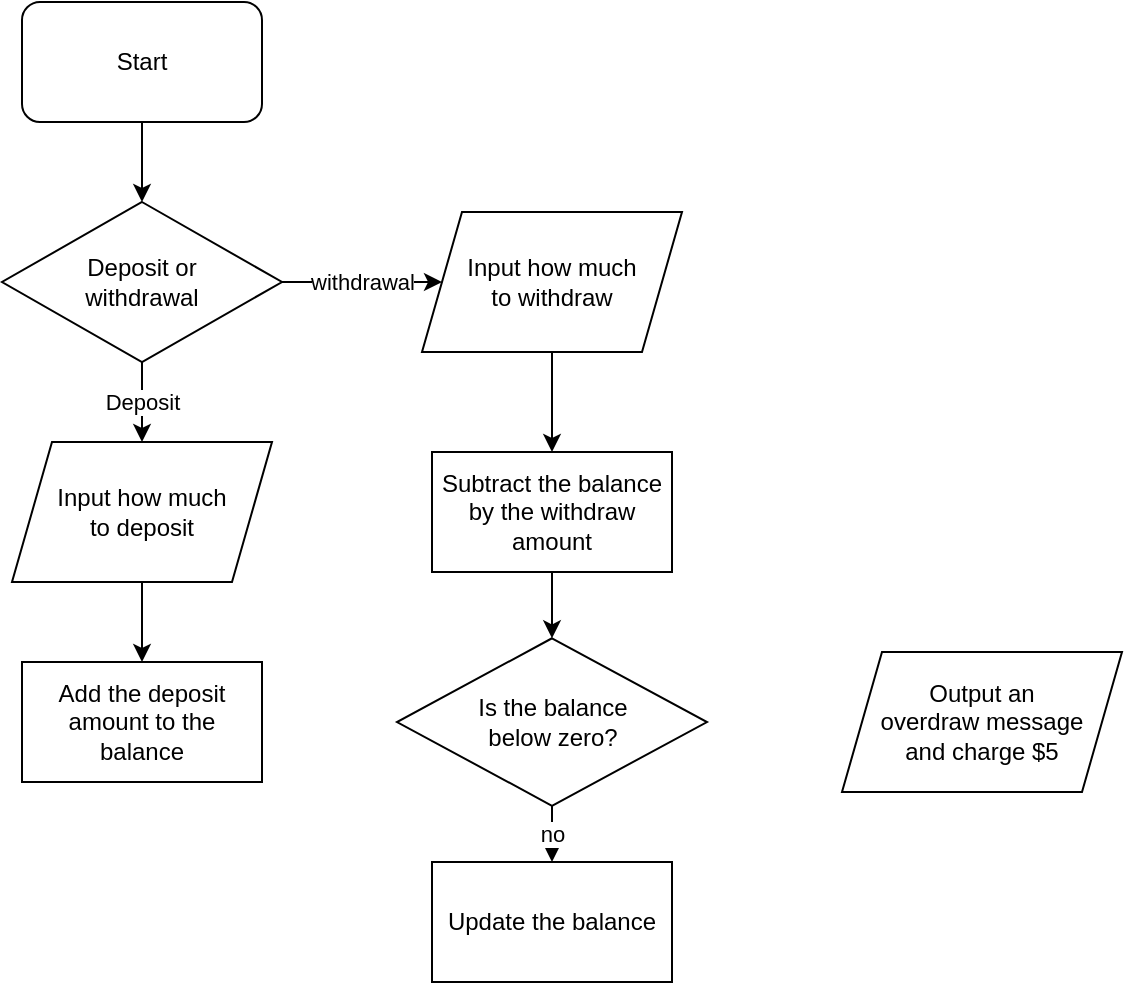 <mxfile version="15.7.3" type="github">
  <diagram id="IH0edRVHWNsSEsBKf5kk" name="Page-1">
    <mxGraphModel dx="782" dy="436" grid="1" gridSize="10" guides="1" tooltips="1" connect="1" arrows="1" fold="1" page="1" pageScale="1" pageWidth="850" pageHeight="1100" math="0" shadow="0">
      <root>
        <mxCell id="0" />
        <mxCell id="1" parent="0" />
        <mxCell id="nP2USRBfz_AW315EFG4I-3" value="" style="edgeStyle=orthogonalEdgeStyle;rounded=0;orthogonalLoop=1;jettySize=auto;html=1;" edge="1" parent="1" source="nP2USRBfz_AW315EFG4I-1" target="nP2USRBfz_AW315EFG4I-2">
          <mxGeometry relative="1" as="geometry" />
        </mxCell>
        <mxCell id="nP2USRBfz_AW315EFG4I-1" value="Start" style="rounded=1;whiteSpace=wrap;html=1;" vertex="1" parent="1">
          <mxGeometry x="80" y="30" width="120" height="60" as="geometry" />
        </mxCell>
        <mxCell id="nP2USRBfz_AW315EFG4I-7" value="Deposit" style="edgeStyle=orthogonalEdgeStyle;rounded=0;orthogonalLoop=1;jettySize=auto;html=1;exitX=0.5;exitY=1;exitDx=0;exitDy=0;" edge="1" parent="1" source="nP2USRBfz_AW315EFG4I-2" target="nP2USRBfz_AW315EFG4I-6">
          <mxGeometry relative="1" as="geometry" />
        </mxCell>
        <mxCell id="nP2USRBfz_AW315EFG4I-9" value="withdrawal" style="edgeStyle=orthogonalEdgeStyle;rounded=0;orthogonalLoop=1;jettySize=auto;html=1;" edge="1" parent="1" source="nP2USRBfz_AW315EFG4I-2" target="nP2USRBfz_AW315EFG4I-8">
          <mxGeometry relative="1" as="geometry" />
        </mxCell>
        <mxCell id="nP2USRBfz_AW315EFG4I-2" value="Deposit or&lt;br&gt;withdrawal" style="rhombus;whiteSpace=wrap;html=1;" vertex="1" parent="1">
          <mxGeometry x="70" y="130" width="140" height="80" as="geometry" />
        </mxCell>
        <mxCell id="nP2USRBfz_AW315EFG4I-11" value="" style="edgeStyle=orthogonalEdgeStyle;rounded=0;orthogonalLoop=1;jettySize=auto;html=1;" edge="1" parent="1" source="nP2USRBfz_AW315EFG4I-6" target="nP2USRBfz_AW315EFG4I-10">
          <mxGeometry relative="1" as="geometry" />
        </mxCell>
        <mxCell id="nP2USRBfz_AW315EFG4I-6" value="Input how much&lt;br&gt;to deposit" style="shape=parallelogram;perimeter=parallelogramPerimeter;whiteSpace=wrap;html=1;fixedSize=1;" vertex="1" parent="1">
          <mxGeometry x="75" y="250" width="130" height="70" as="geometry" />
        </mxCell>
        <mxCell id="nP2USRBfz_AW315EFG4I-15" value="" style="edgeStyle=orthogonalEdgeStyle;rounded=0;orthogonalLoop=1;jettySize=auto;html=1;" edge="1" parent="1" source="nP2USRBfz_AW315EFG4I-8" target="nP2USRBfz_AW315EFG4I-14">
          <mxGeometry relative="1" as="geometry" />
        </mxCell>
        <mxCell id="nP2USRBfz_AW315EFG4I-8" value="Input how much&lt;br&gt;to withdraw" style="shape=parallelogram;perimeter=parallelogramPerimeter;whiteSpace=wrap;html=1;fixedSize=1;" vertex="1" parent="1">
          <mxGeometry x="280" y="135" width="130" height="70" as="geometry" />
        </mxCell>
        <mxCell id="nP2USRBfz_AW315EFG4I-10" value="Add the deposit amount to the balance" style="rounded=0;whiteSpace=wrap;html=1;" vertex="1" parent="1">
          <mxGeometry x="80" y="360" width="120" height="60" as="geometry" />
        </mxCell>
        <mxCell id="nP2USRBfz_AW315EFG4I-18" value="no" style="edgeStyle=orthogonalEdgeStyle;rounded=0;orthogonalLoop=1;jettySize=auto;html=1;" edge="1" parent="1" source="nP2USRBfz_AW315EFG4I-12" target="nP2USRBfz_AW315EFG4I-17">
          <mxGeometry relative="1" as="geometry" />
        </mxCell>
        <mxCell id="nP2USRBfz_AW315EFG4I-12" value="Is the balance &lt;br&gt;below zero?" style="rhombus;whiteSpace=wrap;html=1;" vertex="1" parent="1">
          <mxGeometry x="267.5" y="348.13" width="155" height="83.75" as="geometry" />
        </mxCell>
        <mxCell id="nP2USRBfz_AW315EFG4I-16" value="" style="edgeStyle=orthogonalEdgeStyle;rounded=0;orthogonalLoop=1;jettySize=auto;html=1;" edge="1" parent="1" source="nP2USRBfz_AW315EFG4I-14" target="nP2USRBfz_AW315EFG4I-12">
          <mxGeometry relative="1" as="geometry" />
        </mxCell>
        <mxCell id="nP2USRBfz_AW315EFG4I-14" value="Subtract the balance by the withdraw amount" style="rounded=0;whiteSpace=wrap;html=1;" vertex="1" parent="1">
          <mxGeometry x="285" y="255" width="120" height="60" as="geometry" />
        </mxCell>
        <mxCell id="nP2USRBfz_AW315EFG4I-17" value="Update the balance" style="rounded=0;whiteSpace=wrap;html=1;" vertex="1" parent="1">
          <mxGeometry x="285" y="460" width="120" height="60" as="geometry" />
        </mxCell>
        <mxCell id="nP2USRBfz_AW315EFG4I-21" value="Output an &lt;br&gt;overdraw message&lt;br&gt;and charge $5" style="shape=parallelogram;perimeter=parallelogramPerimeter;whiteSpace=wrap;html=1;fixedSize=1;" vertex="1" parent="1">
          <mxGeometry x="490" y="355" width="140" height="70" as="geometry" />
        </mxCell>
      </root>
    </mxGraphModel>
  </diagram>
</mxfile>
